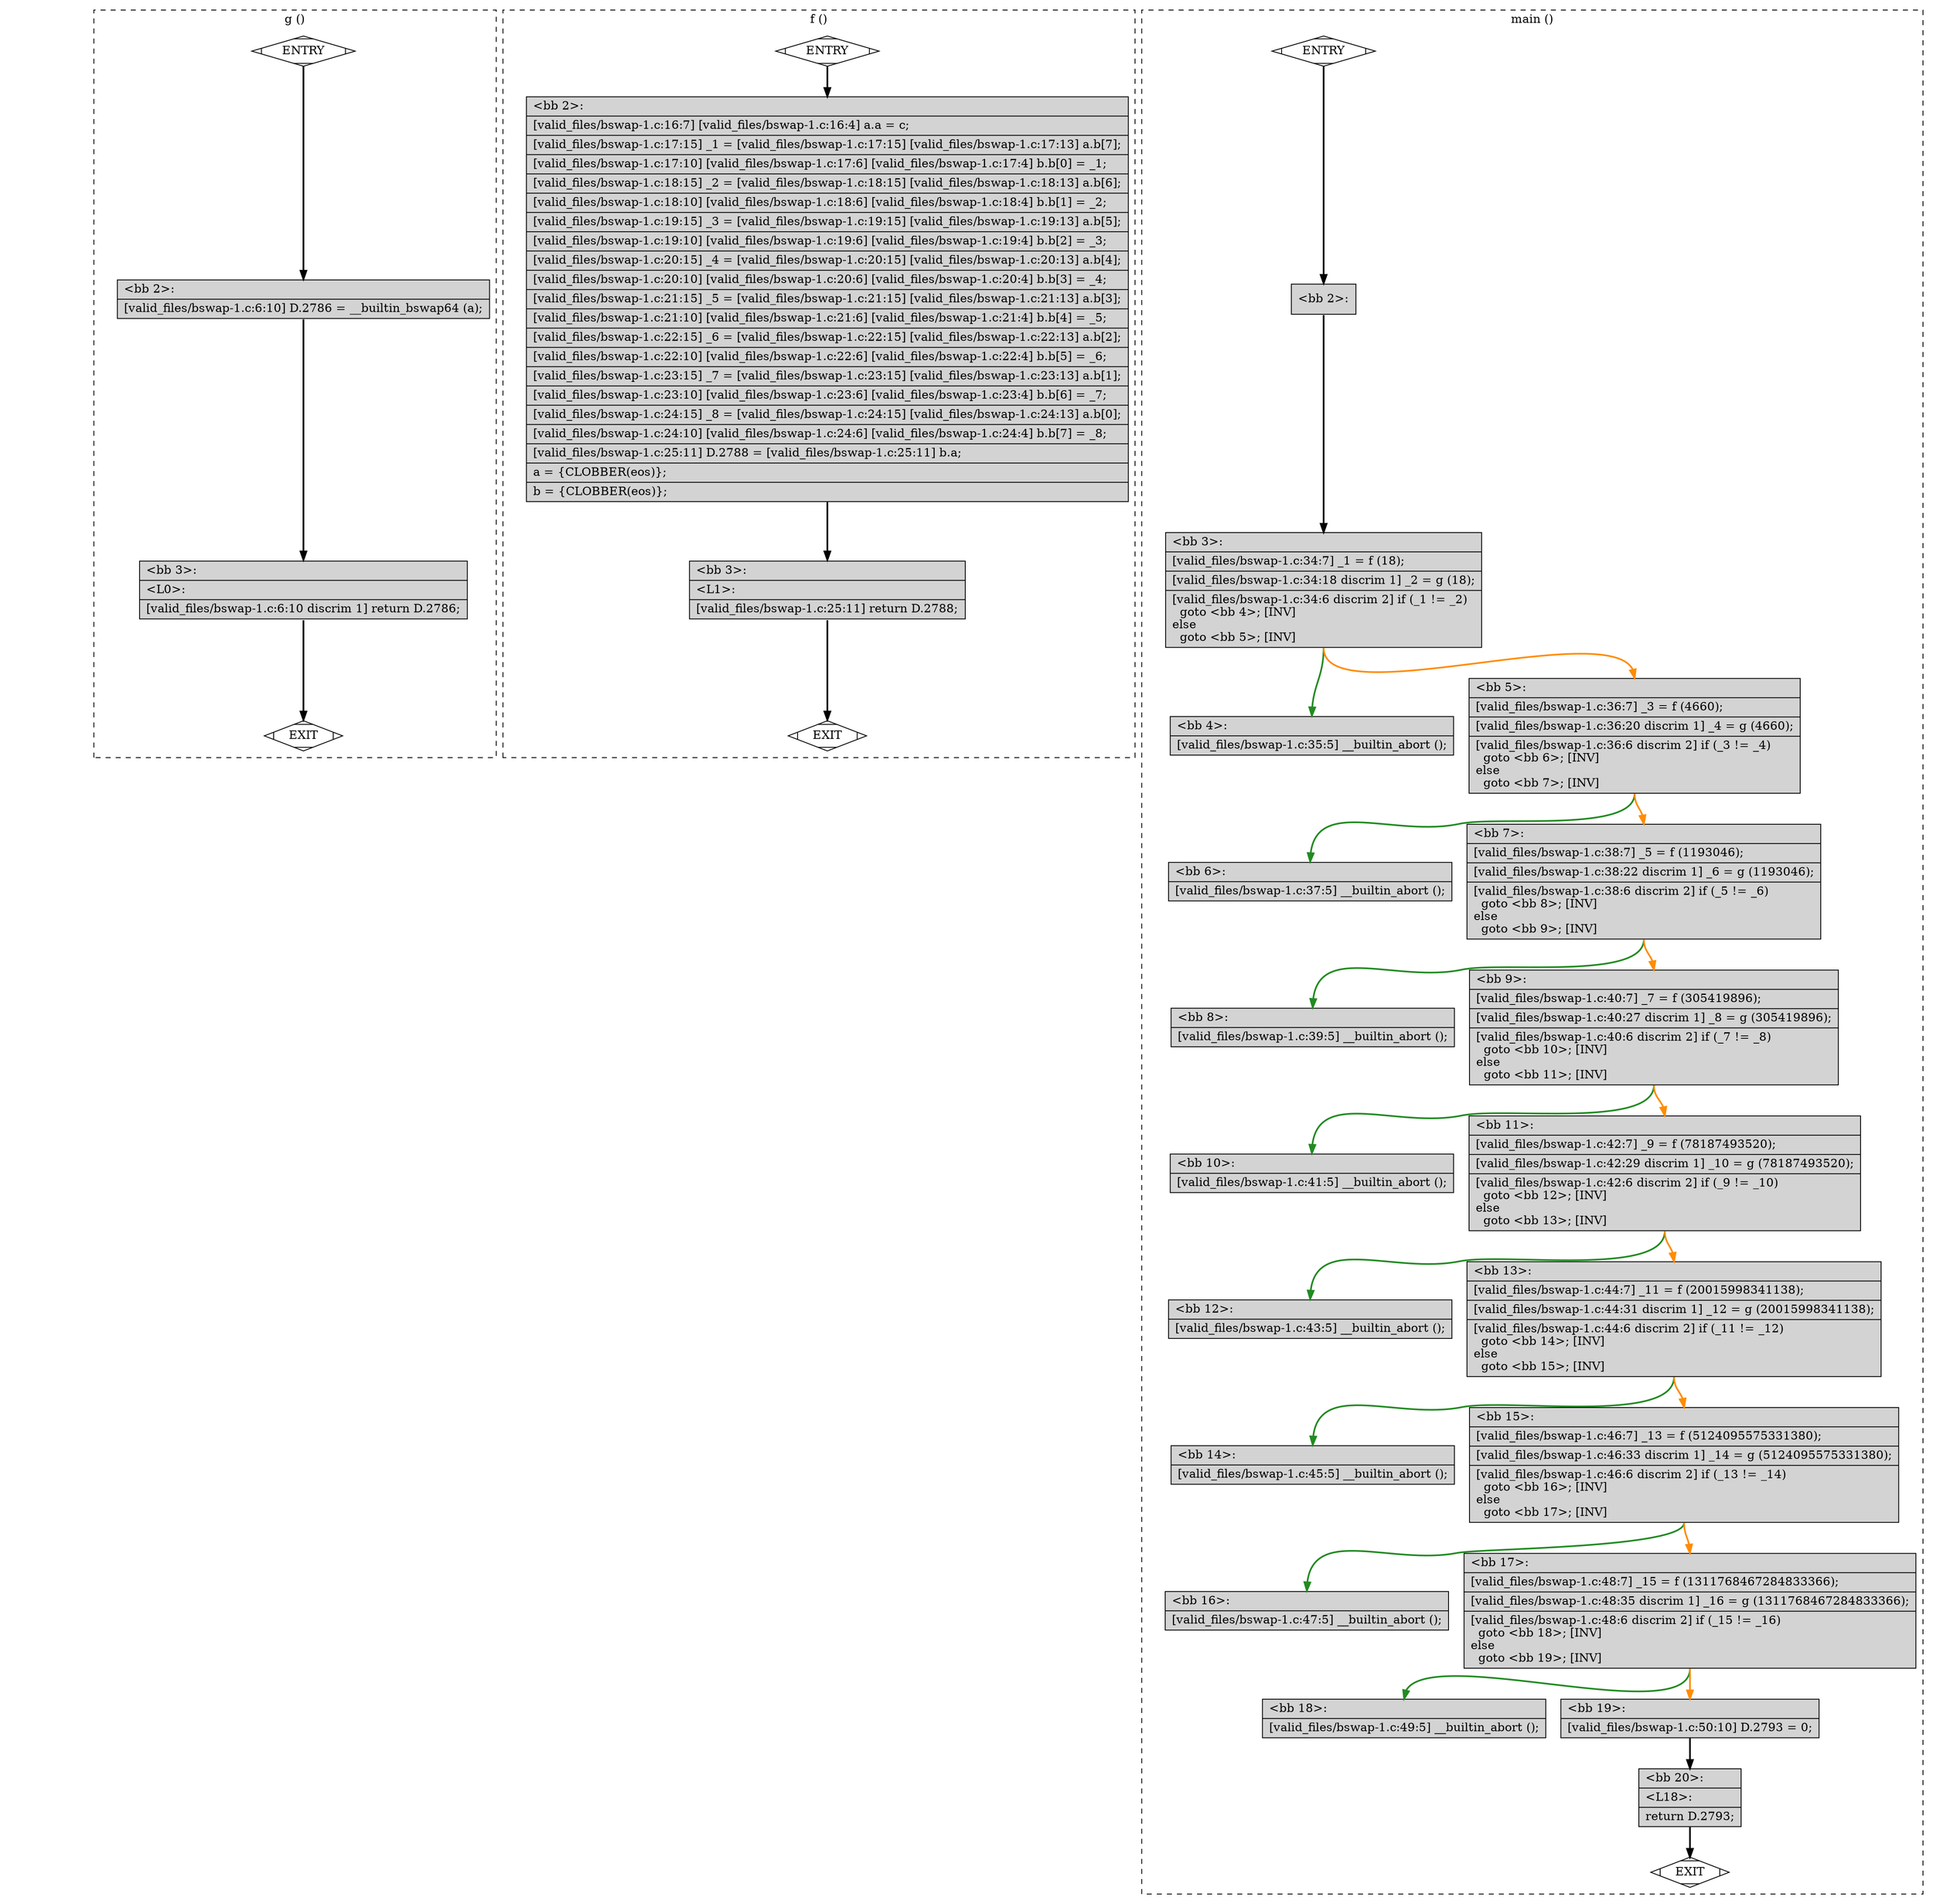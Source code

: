 digraph "a-bswap-1.c.015t.cfg" {
overlap=false;
subgraph "cluster_g" {
	style="dashed";
	color="black";
	label="g ()";
	fn_0_basic_block_0 [shape=Mdiamond,style=filled,fillcolor=white,label="ENTRY"];

	fn_0_basic_block_1 [shape=Mdiamond,style=filled,fillcolor=white,label="EXIT"];

	fn_0_basic_block_2 [shape=record,style=filled,fillcolor=lightgrey,label="{\<bb\ 2\>:\l\
|[valid_files/bswap-1.c:6:10]\ D.2786\ =\ __builtin_bswap64\ (a);\l\
}"];

	fn_0_basic_block_3 [shape=record,style=filled,fillcolor=lightgrey,label="{\<bb\ 3\>:\l\
|\<L0\>:\l\
|[valid_files/bswap-1.c:6:10\ discrim\ 1]\ return\ D.2786;\l\
}"];

	fn_0_basic_block_0:s -> fn_0_basic_block_2:n [style="solid,bold",color=black,weight=100,constraint=true];
	fn_0_basic_block_2:s -> fn_0_basic_block_3:n [style="solid,bold",color=black,weight=100,constraint=true];
	fn_0_basic_block_3:s -> fn_0_basic_block_1:n [style="solid,bold",color=black,weight=10,constraint=true];
	fn_0_basic_block_0:s -> fn_0_basic_block_1:n [style="invis",constraint=true];
}
subgraph "cluster_f" {
	style="dashed";
	color="black";
	label="f ()";
	fn_1_basic_block_0 [shape=Mdiamond,style=filled,fillcolor=white,label="ENTRY"];

	fn_1_basic_block_1 [shape=Mdiamond,style=filled,fillcolor=white,label="EXIT"];

	fn_1_basic_block_2 [shape=record,style=filled,fillcolor=lightgrey,label="{\<bb\ 2\>:\l\
|[valid_files/bswap-1.c:16:7]\ [valid_files/bswap-1.c:16:4]\ a.a\ =\ c;\l\
|[valid_files/bswap-1.c:17:15]\ _1\ =\ [valid_files/bswap-1.c:17:15]\ [valid_files/bswap-1.c:17:13]\ a.b[7];\l\
|[valid_files/bswap-1.c:17:10]\ [valid_files/bswap-1.c:17:6]\ [valid_files/bswap-1.c:17:4]\ b.b[0]\ =\ _1;\l\
|[valid_files/bswap-1.c:18:15]\ _2\ =\ [valid_files/bswap-1.c:18:15]\ [valid_files/bswap-1.c:18:13]\ a.b[6];\l\
|[valid_files/bswap-1.c:18:10]\ [valid_files/bswap-1.c:18:6]\ [valid_files/bswap-1.c:18:4]\ b.b[1]\ =\ _2;\l\
|[valid_files/bswap-1.c:19:15]\ _3\ =\ [valid_files/bswap-1.c:19:15]\ [valid_files/bswap-1.c:19:13]\ a.b[5];\l\
|[valid_files/bswap-1.c:19:10]\ [valid_files/bswap-1.c:19:6]\ [valid_files/bswap-1.c:19:4]\ b.b[2]\ =\ _3;\l\
|[valid_files/bswap-1.c:20:15]\ _4\ =\ [valid_files/bswap-1.c:20:15]\ [valid_files/bswap-1.c:20:13]\ a.b[4];\l\
|[valid_files/bswap-1.c:20:10]\ [valid_files/bswap-1.c:20:6]\ [valid_files/bswap-1.c:20:4]\ b.b[3]\ =\ _4;\l\
|[valid_files/bswap-1.c:21:15]\ _5\ =\ [valid_files/bswap-1.c:21:15]\ [valid_files/bswap-1.c:21:13]\ a.b[3];\l\
|[valid_files/bswap-1.c:21:10]\ [valid_files/bswap-1.c:21:6]\ [valid_files/bswap-1.c:21:4]\ b.b[4]\ =\ _5;\l\
|[valid_files/bswap-1.c:22:15]\ _6\ =\ [valid_files/bswap-1.c:22:15]\ [valid_files/bswap-1.c:22:13]\ a.b[2];\l\
|[valid_files/bswap-1.c:22:10]\ [valid_files/bswap-1.c:22:6]\ [valid_files/bswap-1.c:22:4]\ b.b[5]\ =\ _6;\l\
|[valid_files/bswap-1.c:23:15]\ _7\ =\ [valid_files/bswap-1.c:23:15]\ [valid_files/bswap-1.c:23:13]\ a.b[1];\l\
|[valid_files/bswap-1.c:23:10]\ [valid_files/bswap-1.c:23:6]\ [valid_files/bswap-1.c:23:4]\ b.b[6]\ =\ _7;\l\
|[valid_files/bswap-1.c:24:15]\ _8\ =\ [valid_files/bswap-1.c:24:15]\ [valid_files/bswap-1.c:24:13]\ a.b[0];\l\
|[valid_files/bswap-1.c:24:10]\ [valid_files/bswap-1.c:24:6]\ [valid_files/bswap-1.c:24:4]\ b.b[7]\ =\ _8;\l\
|[valid_files/bswap-1.c:25:11]\ D.2788\ =\ [valid_files/bswap-1.c:25:11]\ b.a;\l\
|a\ =\ \{CLOBBER(eos)\};\l\
|b\ =\ \{CLOBBER(eos)\};\l\
}"];

	fn_1_basic_block_3 [shape=record,style=filled,fillcolor=lightgrey,label="{\<bb\ 3\>:\l\
|\<L1\>:\l\
|[valid_files/bswap-1.c:25:11]\ return\ D.2788;\l\
}"];

	fn_1_basic_block_0:s -> fn_1_basic_block_2:n [style="solid,bold",color=black,weight=100,constraint=true];
	fn_1_basic_block_2:s -> fn_1_basic_block_3:n [style="solid,bold",color=black,weight=100,constraint=true];
	fn_1_basic_block_3:s -> fn_1_basic_block_1:n [style="solid,bold",color=black,weight=10,constraint=true];
	fn_1_basic_block_0:s -> fn_1_basic_block_1:n [style="invis",constraint=true];
}
subgraph "cluster_main" {
	style="dashed";
	color="black";
	label="main ()";
	fn_2_basic_block_0 [shape=Mdiamond,style=filled,fillcolor=white,label="ENTRY"];

	fn_2_basic_block_1 [shape=Mdiamond,style=filled,fillcolor=white,label="EXIT"];

	fn_2_basic_block_2 [shape=record,style=filled,fillcolor=lightgrey,label="{\<bb\ 2\>:\l\
}"];

	fn_2_basic_block_3 [shape=record,style=filled,fillcolor=lightgrey,label="{\<bb\ 3\>:\l\
|[valid_files/bswap-1.c:34:7]\ _1\ =\ f\ (18);\l\
|[valid_files/bswap-1.c:34:18\ discrim\ 1]\ _2\ =\ g\ (18);\l\
|[valid_files/bswap-1.c:34:6\ discrim\ 2]\ if\ (_1\ !=\ _2)\l\
\ \ goto\ \<bb\ 4\>;\ [INV]\l\
else\l\
\ \ goto\ \<bb\ 5\>;\ [INV]\l\
}"];

	fn_2_basic_block_4 [shape=record,style=filled,fillcolor=lightgrey,label="{\<bb\ 4\>:\l\
|[valid_files/bswap-1.c:35:5]\ __builtin_abort\ ();\l\
}"];

	fn_2_basic_block_5 [shape=record,style=filled,fillcolor=lightgrey,label="{\<bb\ 5\>:\l\
|[valid_files/bswap-1.c:36:7]\ _3\ =\ f\ (4660);\l\
|[valid_files/bswap-1.c:36:20\ discrim\ 1]\ _4\ =\ g\ (4660);\l\
|[valid_files/bswap-1.c:36:6\ discrim\ 2]\ if\ (_3\ !=\ _4)\l\
\ \ goto\ \<bb\ 6\>;\ [INV]\l\
else\l\
\ \ goto\ \<bb\ 7\>;\ [INV]\l\
}"];

	fn_2_basic_block_6 [shape=record,style=filled,fillcolor=lightgrey,label="{\<bb\ 6\>:\l\
|[valid_files/bswap-1.c:37:5]\ __builtin_abort\ ();\l\
}"];

	fn_2_basic_block_7 [shape=record,style=filled,fillcolor=lightgrey,label="{\<bb\ 7\>:\l\
|[valid_files/bswap-1.c:38:7]\ _5\ =\ f\ (1193046);\l\
|[valid_files/bswap-1.c:38:22\ discrim\ 1]\ _6\ =\ g\ (1193046);\l\
|[valid_files/bswap-1.c:38:6\ discrim\ 2]\ if\ (_5\ !=\ _6)\l\
\ \ goto\ \<bb\ 8\>;\ [INV]\l\
else\l\
\ \ goto\ \<bb\ 9\>;\ [INV]\l\
}"];

	fn_2_basic_block_8 [shape=record,style=filled,fillcolor=lightgrey,label="{\<bb\ 8\>:\l\
|[valid_files/bswap-1.c:39:5]\ __builtin_abort\ ();\l\
}"];

	fn_2_basic_block_9 [shape=record,style=filled,fillcolor=lightgrey,label="{\<bb\ 9\>:\l\
|[valid_files/bswap-1.c:40:7]\ _7\ =\ f\ (305419896);\l\
|[valid_files/bswap-1.c:40:27\ discrim\ 1]\ _8\ =\ g\ (305419896);\l\
|[valid_files/bswap-1.c:40:6\ discrim\ 2]\ if\ (_7\ !=\ _8)\l\
\ \ goto\ \<bb\ 10\>;\ [INV]\l\
else\l\
\ \ goto\ \<bb\ 11\>;\ [INV]\l\
}"];

	fn_2_basic_block_10 [shape=record,style=filled,fillcolor=lightgrey,label="{\<bb\ 10\>:\l\
|[valid_files/bswap-1.c:41:5]\ __builtin_abort\ ();\l\
}"];

	fn_2_basic_block_11 [shape=record,style=filled,fillcolor=lightgrey,label="{\<bb\ 11\>:\l\
|[valid_files/bswap-1.c:42:7]\ _9\ =\ f\ (78187493520);\l\
|[valid_files/bswap-1.c:42:29\ discrim\ 1]\ _10\ =\ g\ (78187493520);\l\
|[valid_files/bswap-1.c:42:6\ discrim\ 2]\ if\ (_9\ !=\ _10)\l\
\ \ goto\ \<bb\ 12\>;\ [INV]\l\
else\l\
\ \ goto\ \<bb\ 13\>;\ [INV]\l\
}"];

	fn_2_basic_block_12 [shape=record,style=filled,fillcolor=lightgrey,label="{\<bb\ 12\>:\l\
|[valid_files/bswap-1.c:43:5]\ __builtin_abort\ ();\l\
}"];

	fn_2_basic_block_13 [shape=record,style=filled,fillcolor=lightgrey,label="{\<bb\ 13\>:\l\
|[valid_files/bswap-1.c:44:7]\ _11\ =\ f\ (20015998341138);\l\
|[valid_files/bswap-1.c:44:31\ discrim\ 1]\ _12\ =\ g\ (20015998341138);\l\
|[valid_files/bswap-1.c:44:6\ discrim\ 2]\ if\ (_11\ !=\ _12)\l\
\ \ goto\ \<bb\ 14\>;\ [INV]\l\
else\l\
\ \ goto\ \<bb\ 15\>;\ [INV]\l\
}"];

	fn_2_basic_block_14 [shape=record,style=filled,fillcolor=lightgrey,label="{\<bb\ 14\>:\l\
|[valid_files/bswap-1.c:45:5]\ __builtin_abort\ ();\l\
}"];

	fn_2_basic_block_15 [shape=record,style=filled,fillcolor=lightgrey,label="{\<bb\ 15\>:\l\
|[valid_files/bswap-1.c:46:7]\ _13\ =\ f\ (5124095575331380);\l\
|[valid_files/bswap-1.c:46:33\ discrim\ 1]\ _14\ =\ g\ (5124095575331380);\l\
|[valid_files/bswap-1.c:46:6\ discrim\ 2]\ if\ (_13\ !=\ _14)\l\
\ \ goto\ \<bb\ 16\>;\ [INV]\l\
else\l\
\ \ goto\ \<bb\ 17\>;\ [INV]\l\
}"];

	fn_2_basic_block_16 [shape=record,style=filled,fillcolor=lightgrey,label="{\<bb\ 16\>:\l\
|[valid_files/bswap-1.c:47:5]\ __builtin_abort\ ();\l\
}"];

	fn_2_basic_block_17 [shape=record,style=filled,fillcolor=lightgrey,label="{\<bb\ 17\>:\l\
|[valid_files/bswap-1.c:48:7]\ _15\ =\ f\ (1311768467284833366);\l\
|[valid_files/bswap-1.c:48:35\ discrim\ 1]\ _16\ =\ g\ (1311768467284833366);\l\
|[valid_files/bswap-1.c:48:6\ discrim\ 2]\ if\ (_15\ !=\ _16)\l\
\ \ goto\ \<bb\ 18\>;\ [INV]\l\
else\l\
\ \ goto\ \<bb\ 19\>;\ [INV]\l\
}"];

	fn_2_basic_block_18 [shape=record,style=filled,fillcolor=lightgrey,label="{\<bb\ 18\>:\l\
|[valid_files/bswap-1.c:49:5]\ __builtin_abort\ ();\l\
}"];

	fn_2_basic_block_19 [shape=record,style=filled,fillcolor=lightgrey,label="{\<bb\ 19\>:\l\
|[valid_files/bswap-1.c:50:10]\ D.2793\ =\ 0;\l\
}"];

	fn_2_basic_block_20 [shape=record,style=filled,fillcolor=lightgrey,label="{\<bb\ 20\>:\l\
|\<L18\>:\l\
|return\ D.2793;\l\
}"];

	fn_2_basic_block_0:s -> fn_2_basic_block_2:n [style="solid,bold",color=black,weight=100,constraint=true];
	fn_2_basic_block_2:s -> fn_2_basic_block_3:n [style="solid,bold",color=black,weight=100,constraint=true];
	fn_2_basic_block_3:s -> fn_2_basic_block_4:n [style="solid,bold",color=forestgreen,weight=10,constraint=true];
	fn_2_basic_block_3:s -> fn_2_basic_block_5:n [style="solid,bold",color=darkorange,weight=10,constraint=true];
	fn_2_basic_block_5:s -> fn_2_basic_block_6:n [style="solid,bold",color=forestgreen,weight=10,constraint=true];
	fn_2_basic_block_5:s -> fn_2_basic_block_7:n [style="solid,bold",color=darkorange,weight=10,constraint=true];
	fn_2_basic_block_7:s -> fn_2_basic_block_8:n [style="solid,bold",color=forestgreen,weight=10,constraint=true];
	fn_2_basic_block_7:s -> fn_2_basic_block_9:n [style="solid,bold",color=darkorange,weight=10,constraint=true];
	fn_2_basic_block_9:s -> fn_2_basic_block_10:n [style="solid,bold",color=forestgreen,weight=10,constraint=true];
	fn_2_basic_block_9:s -> fn_2_basic_block_11:n [style="solid,bold",color=darkorange,weight=10,constraint=true];
	fn_2_basic_block_11:s -> fn_2_basic_block_12:n [style="solid,bold",color=forestgreen,weight=10,constraint=true];
	fn_2_basic_block_11:s -> fn_2_basic_block_13:n [style="solid,bold",color=darkorange,weight=10,constraint=true];
	fn_2_basic_block_13:s -> fn_2_basic_block_14:n [style="solid,bold",color=forestgreen,weight=10,constraint=true];
	fn_2_basic_block_13:s -> fn_2_basic_block_15:n [style="solid,bold",color=darkorange,weight=10,constraint=true];
	fn_2_basic_block_15:s -> fn_2_basic_block_16:n [style="solid,bold",color=forestgreen,weight=10,constraint=true];
	fn_2_basic_block_15:s -> fn_2_basic_block_17:n [style="solid,bold",color=darkorange,weight=10,constraint=true];
	fn_2_basic_block_17:s -> fn_2_basic_block_18:n [style="solid,bold",color=forestgreen,weight=10,constraint=true];
	fn_2_basic_block_17:s -> fn_2_basic_block_19:n [style="solid,bold",color=darkorange,weight=10,constraint=true];
	fn_2_basic_block_19:s -> fn_2_basic_block_20:n [style="solid,bold",color=black,weight=100,constraint=true];
	fn_2_basic_block_20:s -> fn_2_basic_block_1:n [style="solid,bold",color=black,weight=10,constraint=true];
	fn_2_basic_block_0:s -> fn_2_basic_block_1:n [style="invis",constraint=true];
}
}
